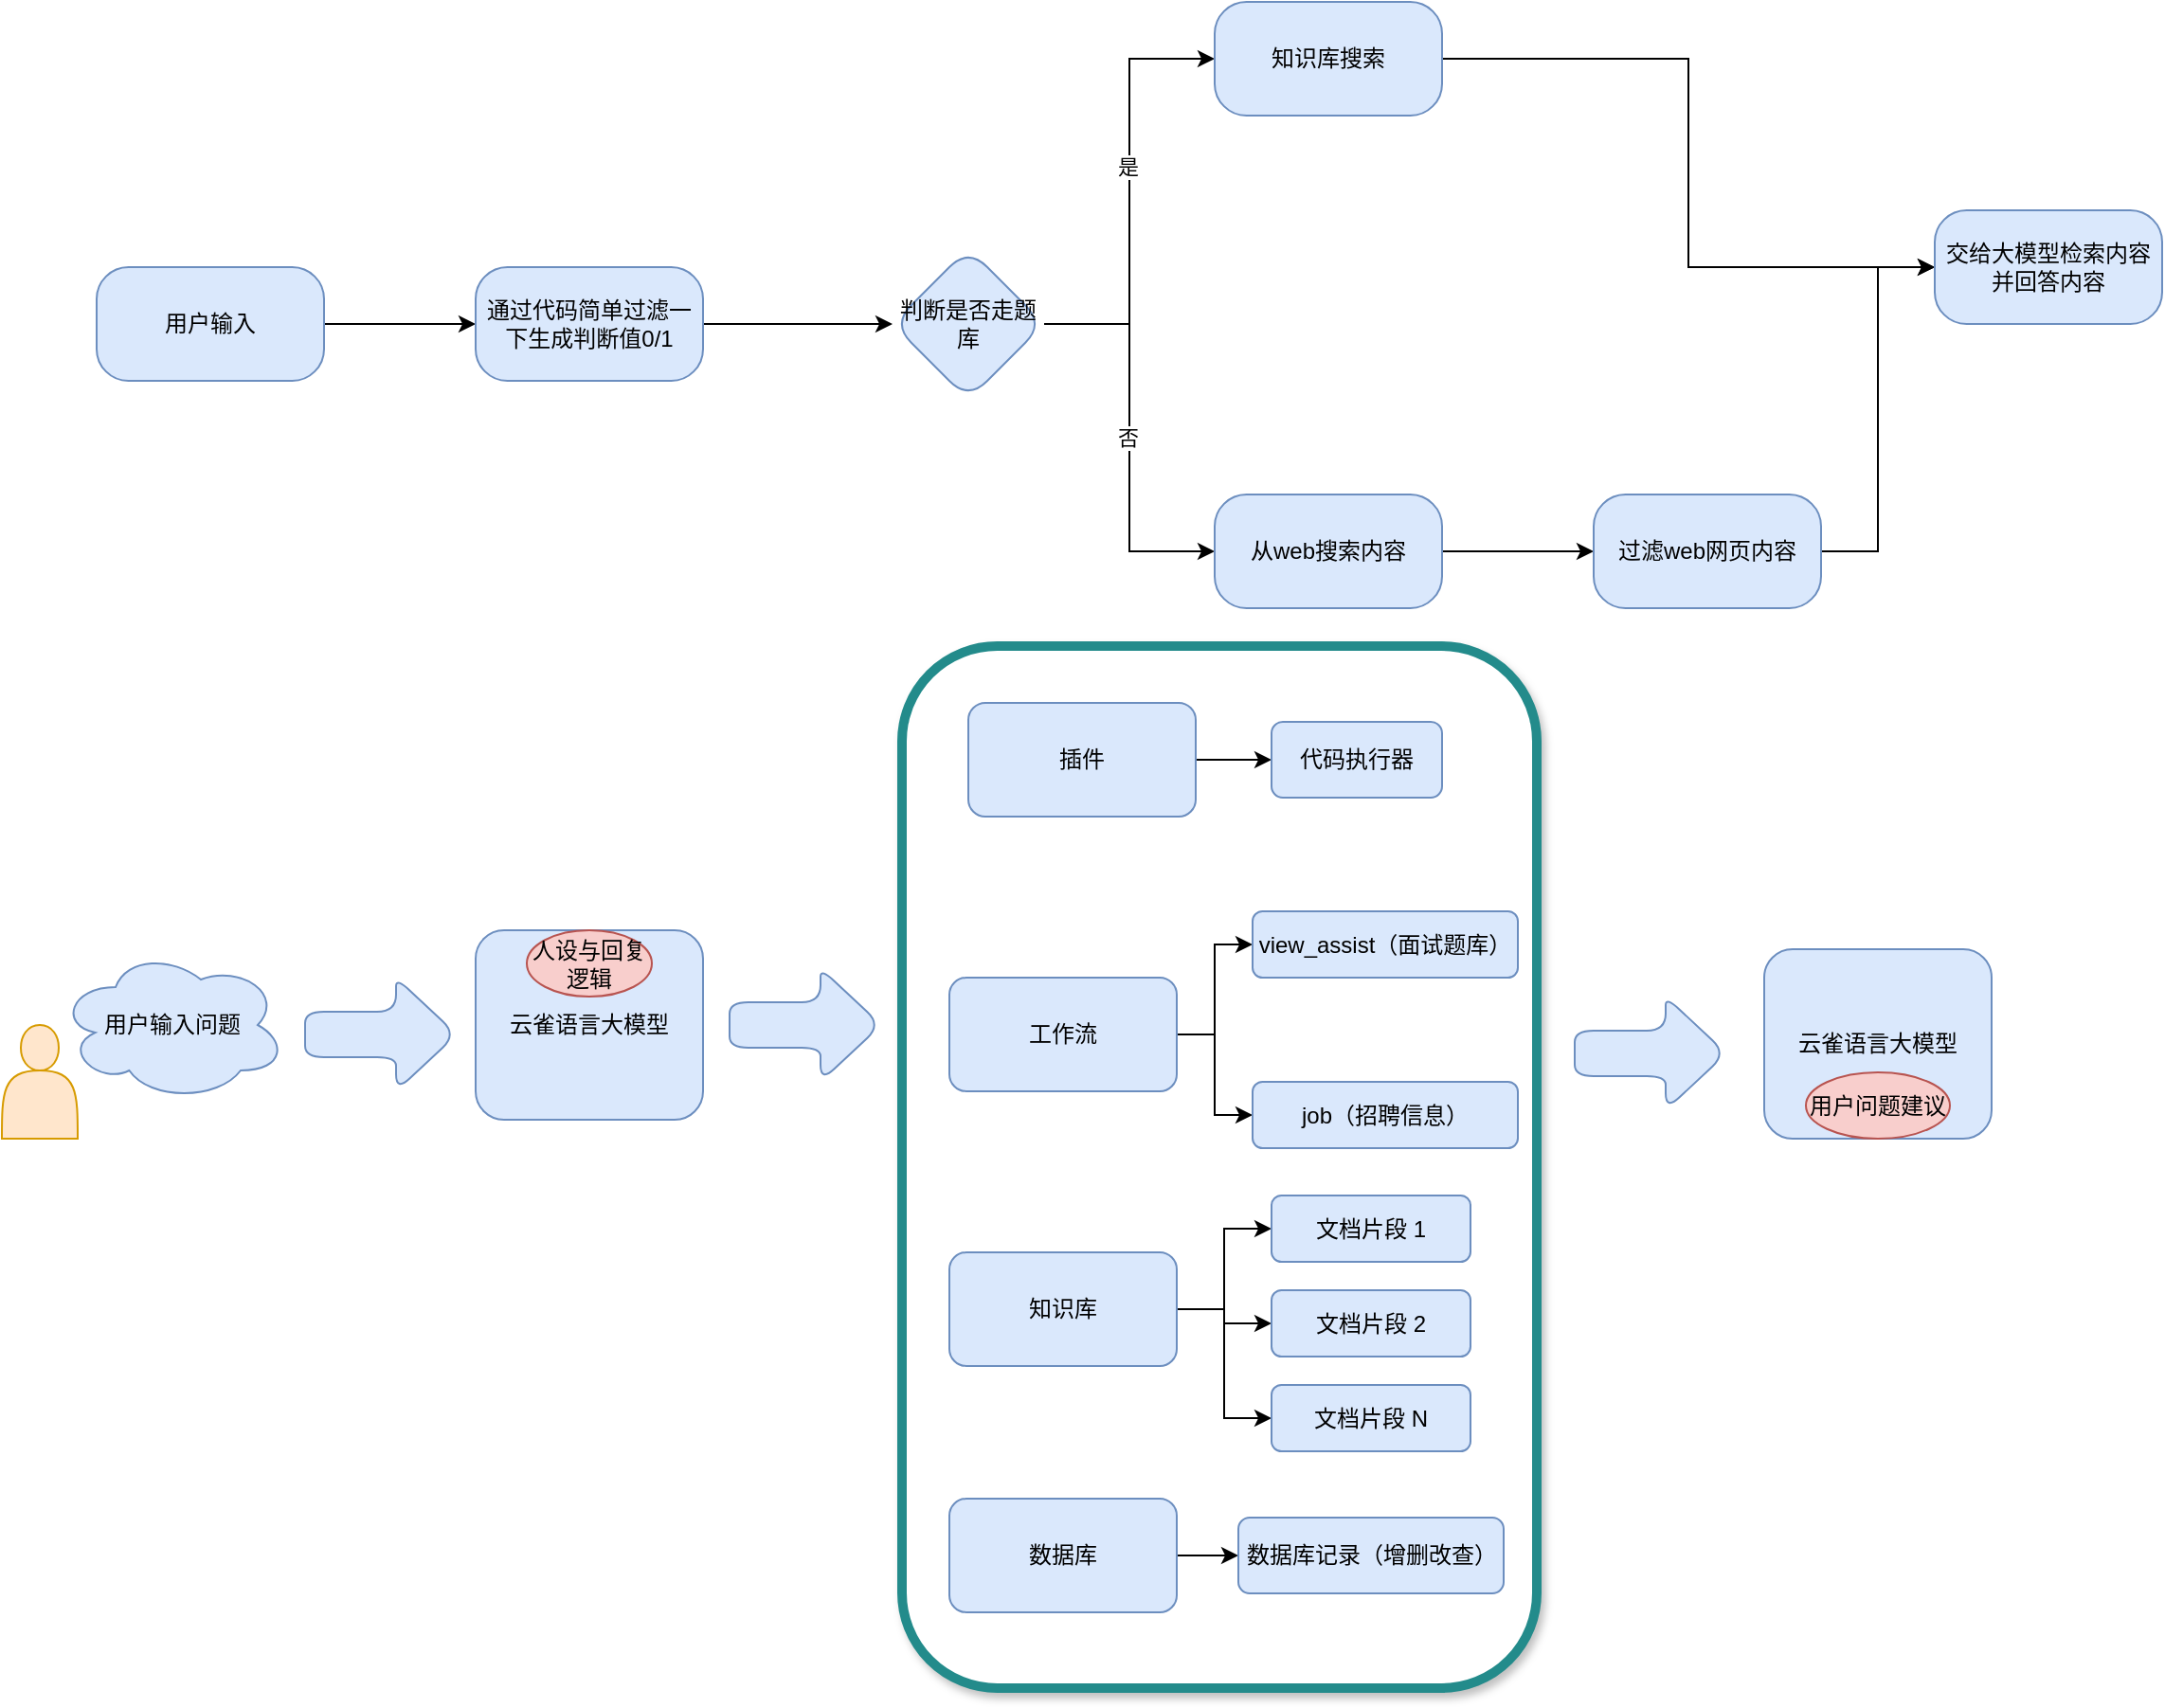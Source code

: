 <mxfile version="23.1.5" type="github">
  <diagram name="第 1 页" id="k0Vl1BLTB-rRPiJByB6M">
    <mxGraphModel dx="1511" dy="566" grid="1" gridSize="10" guides="1" tooltips="1" connect="1" arrows="1" fold="1" page="1" pageScale="1" pageWidth="827" pageHeight="1169" math="0" shadow="0">
      <root>
        <mxCell id="0" />
        <mxCell id="1" parent="0" />
        <mxCell id="7m1RZoQw7w4Fh2HZ6jhr-17" value="" style="rounded=1;whiteSpace=wrap;html=1;strokeColor=#238b8b;strokeWidth=5;shadow=1;glass=0;" vertex="1" parent="1">
          <mxGeometry x="505" y="370" width="335" height="550" as="geometry" />
        </mxCell>
        <mxCell id="nIZVXVj7oG83VnBByHiP-4" value="" style="edgeStyle=orthogonalEdgeStyle;rounded=0;orthogonalLoop=1;jettySize=auto;html=1;" parent="1" source="nIZVXVj7oG83VnBByHiP-2" target="nIZVXVj7oG83VnBByHiP-3" edge="1">
          <mxGeometry relative="1" as="geometry" />
        </mxCell>
        <mxCell id="nIZVXVj7oG83VnBByHiP-2" value="用户输入" style="rounded=1;whiteSpace=wrap;html=1;fillColor=#dae8fc;strokeColor=#6c8ebf;arcSize=28;" parent="1" vertex="1">
          <mxGeometry x="80" y="170" width="120" height="60" as="geometry" />
        </mxCell>
        <mxCell id="nIZVXVj7oG83VnBByHiP-8" value="" style="edgeStyle=orthogonalEdgeStyle;rounded=0;orthogonalLoop=1;jettySize=auto;html=1;" parent="1" source="nIZVXVj7oG83VnBByHiP-3" target="nIZVXVj7oG83VnBByHiP-7" edge="1">
          <mxGeometry relative="1" as="geometry" />
        </mxCell>
        <mxCell id="nIZVXVj7oG83VnBByHiP-3" value="通过代码简单过滤一下生成判断值0/1" style="rounded=1;whiteSpace=wrap;html=1;fillColor=#dae8fc;strokeColor=#6c8ebf;arcSize=28;" parent="1" vertex="1">
          <mxGeometry x="280" y="170" width="120" height="60" as="geometry" />
        </mxCell>
        <mxCell id="nIZVXVj7oG83VnBByHiP-11" style="edgeStyle=orthogonalEdgeStyle;rounded=0;orthogonalLoop=1;jettySize=auto;html=1;exitX=1;exitY=0.5;exitDx=0;exitDy=0;entryX=0;entryY=0.5;entryDx=0;entryDy=0;" parent="1" source="nIZVXVj7oG83VnBByHiP-7" target="nIZVXVj7oG83VnBByHiP-9" edge="1">
          <mxGeometry relative="1" as="geometry" />
        </mxCell>
        <mxCell id="nIZVXVj7oG83VnBByHiP-14" value="是" style="edgeLabel;html=1;align=center;verticalAlign=middle;resizable=0;points=[];" parent="nIZVXVj7oG83VnBByHiP-11" vertex="1" connectable="0">
          <mxGeometry x="0.113" y="1" relative="1" as="geometry">
            <mxPoint as="offset" />
          </mxGeometry>
        </mxCell>
        <mxCell id="nIZVXVj7oG83VnBByHiP-13" style="edgeStyle=orthogonalEdgeStyle;rounded=0;orthogonalLoop=1;jettySize=auto;html=1;exitX=1;exitY=0.5;exitDx=0;exitDy=0;entryX=0;entryY=0.5;entryDx=0;entryDy=0;" parent="1" source="nIZVXVj7oG83VnBByHiP-7" target="nIZVXVj7oG83VnBByHiP-12" edge="1">
          <mxGeometry relative="1" as="geometry" />
        </mxCell>
        <mxCell id="nIZVXVj7oG83VnBByHiP-15" value="否" style="edgeLabel;html=1;align=center;verticalAlign=middle;resizable=0;points=[];" parent="nIZVXVj7oG83VnBByHiP-13" vertex="1" connectable="0">
          <mxGeometry y="-1" relative="1" as="geometry">
            <mxPoint as="offset" />
          </mxGeometry>
        </mxCell>
        <mxCell id="nIZVXVj7oG83VnBByHiP-7" value="判断是否走题库" style="rhombus;whiteSpace=wrap;html=1;fillColor=#dae8fc;strokeColor=#6c8ebf;rounded=1;arcSize=28;" parent="1" vertex="1">
          <mxGeometry x="500" y="160" width="80" height="80" as="geometry" />
        </mxCell>
        <mxCell id="nIZVXVj7oG83VnBByHiP-19" style="edgeStyle=orthogonalEdgeStyle;rounded=0;orthogonalLoop=1;jettySize=auto;html=1;exitX=1;exitY=0.5;exitDx=0;exitDy=0;entryX=0;entryY=0.5;entryDx=0;entryDy=0;" parent="1" source="nIZVXVj7oG83VnBByHiP-9" target="nIZVXVj7oG83VnBByHiP-18" edge="1">
          <mxGeometry relative="1" as="geometry" />
        </mxCell>
        <mxCell id="nIZVXVj7oG83VnBByHiP-9" value="知识库搜索" style="whiteSpace=wrap;html=1;fillColor=#dae8fc;strokeColor=#6c8ebf;rounded=1;arcSize=28;" parent="1" vertex="1">
          <mxGeometry x="670" y="30" width="120" height="60" as="geometry" />
        </mxCell>
        <mxCell id="nIZVXVj7oG83VnBByHiP-17" value="" style="edgeStyle=orthogonalEdgeStyle;rounded=0;orthogonalLoop=1;jettySize=auto;html=1;" parent="1" source="nIZVXVj7oG83VnBByHiP-12" target="nIZVXVj7oG83VnBByHiP-16" edge="1">
          <mxGeometry relative="1" as="geometry" />
        </mxCell>
        <mxCell id="nIZVXVj7oG83VnBByHiP-12" value="从web搜索内容" style="whiteSpace=wrap;html=1;fillColor=#dae8fc;strokeColor=#6c8ebf;rounded=1;arcSize=28;" parent="1" vertex="1">
          <mxGeometry x="670" y="290" width="120" height="60" as="geometry" />
        </mxCell>
        <mxCell id="nIZVXVj7oG83VnBByHiP-21" style="edgeStyle=orthogonalEdgeStyle;rounded=0;orthogonalLoop=1;jettySize=auto;html=1;exitX=1;exitY=0.5;exitDx=0;exitDy=0;entryX=0;entryY=0.5;entryDx=0;entryDy=0;" parent="1" source="nIZVXVj7oG83VnBByHiP-16" target="nIZVXVj7oG83VnBByHiP-18" edge="1">
          <mxGeometry relative="1" as="geometry" />
        </mxCell>
        <mxCell id="nIZVXVj7oG83VnBByHiP-16" value="过滤web网页内容" style="whiteSpace=wrap;html=1;fillColor=#dae8fc;strokeColor=#6c8ebf;rounded=1;arcSize=28;" parent="1" vertex="1">
          <mxGeometry x="870" y="290" width="120" height="60" as="geometry" />
        </mxCell>
        <mxCell id="nIZVXVj7oG83VnBByHiP-18" value="交给大模型检索内容并回答内容" style="whiteSpace=wrap;html=1;fillColor=#dae8fc;strokeColor=#6c8ebf;rounded=1;arcSize=28;" parent="1" vertex="1">
          <mxGeometry x="1050" y="140" width="120" height="60" as="geometry" />
        </mxCell>
        <mxCell id="7m1RZoQw7w4Fh2HZ6jhr-2" value="用户输入问题" style="ellipse;shape=cloud;whiteSpace=wrap;html=1;fillColor=#dae8fc;strokeColor=#6c8ebf;" vertex="1" parent="1">
          <mxGeometry x="60" y="530" width="120" height="80" as="geometry" />
        </mxCell>
        <mxCell id="7m1RZoQw7w4Fh2HZ6jhr-3" value="" style="shape=actor;whiteSpace=wrap;html=1;fillColor=#ffe6cc;strokeColor=#d79b00;" vertex="1" parent="1">
          <mxGeometry x="30" y="570" width="40" height="60" as="geometry" />
        </mxCell>
        <mxCell id="7m1RZoQw7w4Fh2HZ6jhr-4" value="云雀语言大模型" style="rounded=1;whiteSpace=wrap;html=1;fillColor=#dae8fc;strokeColor=#6c8ebf;" vertex="1" parent="1">
          <mxGeometry x="280" y="520" width="120" height="100" as="geometry" />
        </mxCell>
        <mxCell id="7m1RZoQw7w4Fh2HZ6jhr-20" value="" style="edgeStyle=orthogonalEdgeStyle;rounded=0;orthogonalLoop=1;jettySize=auto;html=1;" edge="1" parent="1" source="7m1RZoQw7w4Fh2HZ6jhr-6" target="7m1RZoQw7w4Fh2HZ6jhr-19">
          <mxGeometry relative="1" as="geometry" />
        </mxCell>
        <mxCell id="7m1RZoQw7w4Fh2HZ6jhr-6" value="插件" style="rounded=1;whiteSpace=wrap;html=1;fillColor=#dae8fc;strokeColor=#6c8ebf;" vertex="1" parent="1">
          <mxGeometry x="540" y="400" width="120" height="60" as="geometry" />
        </mxCell>
        <mxCell id="7m1RZoQw7w4Fh2HZ6jhr-8" value="人设与回复逻辑" style="ellipse;whiteSpace=wrap;html=1;fillColor=#f8cecc;strokeColor=#b85450;" vertex="1" parent="1">
          <mxGeometry x="307" y="520" width="66" height="35" as="geometry" />
        </mxCell>
        <mxCell id="7m1RZoQw7w4Fh2HZ6jhr-23" style="rounded=0;orthogonalLoop=1;jettySize=auto;html=1;exitX=1;exitY=0.5;exitDx=0;exitDy=0;entryX=0;entryY=0.5;entryDx=0;entryDy=0;edgeStyle=orthogonalEdgeStyle;" edge="1" parent="1" source="7m1RZoQw7w4Fh2HZ6jhr-10" target="7m1RZoQw7w4Fh2HZ6jhr-21">
          <mxGeometry relative="1" as="geometry" />
        </mxCell>
        <mxCell id="7m1RZoQw7w4Fh2HZ6jhr-25" style="edgeStyle=orthogonalEdgeStyle;rounded=0;orthogonalLoop=1;jettySize=auto;html=1;exitX=1;exitY=0.5;exitDx=0;exitDy=0;" edge="1" parent="1" source="7m1RZoQw7w4Fh2HZ6jhr-10" target="7m1RZoQw7w4Fh2HZ6jhr-24">
          <mxGeometry relative="1" as="geometry" />
        </mxCell>
        <mxCell id="7m1RZoQw7w4Fh2HZ6jhr-10" value="工作流" style="rounded=1;whiteSpace=wrap;html=1;fillColor=#dae8fc;strokeColor=#6c8ebf;" vertex="1" parent="1">
          <mxGeometry x="530" y="545" width="120" height="60" as="geometry" />
        </mxCell>
        <mxCell id="7m1RZoQw7w4Fh2HZ6jhr-13" value="" style="shape=singleArrow;whiteSpace=wrap;html=1;arrowWidth=0.4;arrowSize=0.4;fillColor=#dae8fc;strokeColor=#6c8ebf;rounded=1;" vertex="1" parent="1">
          <mxGeometry x="414" y="540" width="80" height="60" as="geometry" />
        </mxCell>
        <mxCell id="7m1RZoQw7w4Fh2HZ6jhr-11" value="" style="shape=singleArrow;whiteSpace=wrap;html=1;arrowWidth=0.4;arrowSize=0.4;fillColor=#dae8fc;strokeColor=#6c8ebf;rounded=1;" vertex="1" parent="1">
          <mxGeometry x="190" y="545" width="80" height="60" as="geometry" />
        </mxCell>
        <mxCell id="7m1RZoQw7w4Fh2HZ6jhr-19" value="代码执行器" style="rounded=1;whiteSpace=wrap;html=1;fillColor=#dae8fc;strokeColor=#6c8ebf;" vertex="1" parent="1">
          <mxGeometry x="700" y="410" width="90" height="40" as="geometry" />
        </mxCell>
        <mxCell id="7m1RZoQw7w4Fh2HZ6jhr-21" value="view_assist（面试题库）" style="rounded=1;whiteSpace=wrap;html=1;fillColor=#dae8fc;strokeColor=#6c8ebf;" vertex="1" parent="1">
          <mxGeometry x="690" y="510" width="140" height="35" as="geometry" />
        </mxCell>
        <mxCell id="7m1RZoQw7w4Fh2HZ6jhr-24" value="job（招聘信息）" style="rounded=1;whiteSpace=wrap;html=1;fillColor=#dae8fc;strokeColor=#6c8ebf;" vertex="1" parent="1">
          <mxGeometry x="690" y="600" width="140" height="35" as="geometry" />
        </mxCell>
        <mxCell id="7m1RZoQw7w4Fh2HZ6jhr-30" style="edgeStyle=orthogonalEdgeStyle;rounded=0;orthogonalLoop=1;jettySize=auto;html=1;exitX=1;exitY=0.5;exitDx=0;exitDy=0;" edge="1" parent="1" source="7m1RZoQw7w4Fh2HZ6jhr-26" target="7m1RZoQw7w4Fh2HZ6jhr-27">
          <mxGeometry relative="1" as="geometry" />
        </mxCell>
        <mxCell id="7m1RZoQw7w4Fh2HZ6jhr-31" style="edgeStyle=orthogonalEdgeStyle;rounded=0;orthogonalLoop=1;jettySize=auto;html=1;exitX=1;exitY=0.5;exitDx=0;exitDy=0;entryX=0;entryY=0.5;entryDx=0;entryDy=0;" edge="1" parent="1" source="7m1RZoQw7w4Fh2HZ6jhr-26" target="7m1RZoQw7w4Fh2HZ6jhr-28">
          <mxGeometry relative="1" as="geometry" />
        </mxCell>
        <mxCell id="7m1RZoQw7w4Fh2HZ6jhr-32" style="edgeStyle=orthogonalEdgeStyle;rounded=0;orthogonalLoop=1;jettySize=auto;html=1;exitX=1;exitY=0.5;exitDx=0;exitDy=0;entryX=0;entryY=0.5;entryDx=0;entryDy=0;" edge="1" parent="1" source="7m1RZoQw7w4Fh2HZ6jhr-26" target="7m1RZoQw7w4Fh2HZ6jhr-29">
          <mxGeometry relative="1" as="geometry" />
        </mxCell>
        <mxCell id="7m1RZoQw7w4Fh2HZ6jhr-26" value="知识库" style="rounded=1;whiteSpace=wrap;html=1;fillColor=#dae8fc;strokeColor=#6c8ebf;" vertex="1" parent="1">
          <mxGeometry x="530" y="690" width="120" height="60" as="geometry" />
        </mxCell>
        <mxCell id="7m1RZoQw7w4Fh2HZ6jhr-27" value="文档片段 1" style="rounded=1;whiteSpace=wrap;html=1;fillColor=#dae8fc;strokeColor=#6c8ebf;" vertex="1" parent="1">
          <mxGeometry x="700" y="660" width="105" height="35" as="geometry" />
        </mxCell>
        <mxCell id="7m1RZoQw7w4Fh2HZ6jhr-28" value="文档片段 2" style="rounded=1;whiteSpace=wrap;html=1;fillColor=#dae8fc;strokeColor=#6c8ebf;" vertex="1" parent="1">
          <mxGeometry x="700" y="710" width="105" height="35" as="geometry" />
        </mxCell>
        <mxCell id="7m1RZoQw7w4Fh2HZ6jhr-29" value="文档片段 N" style="rounded=1;whiteSpace=wrap;html=1;fillColor=#dae8fc;strokeColor=#6c8ebf;" vertex="1" parent="1">
          <mxGeometry x="700" y="760" width="105" height="35" as="geometry" />
        </mxCell>
        <mxCell id="7m1RZoQw7w4Fh2HZ6jhr-35" value="" style="edgeStyle=orthogonalEdgeStyle;rounded=0;orthogonalLoop=1;jettySize=auto;html=1;" edge="1" parent="1" source="7m1RZoQw7w4Fh2HZ6jhr-33" target="7m1RZoQw7w4Fh2HZ6jhr-34">
          <mxGeometry relative="1" as="geometry" />
        </mxCell>
        <mxCell id="7m1RZoQw7w4Fh2HZ6jhr-33" value="数据库" style="rounded=1;whiteSpace=wrap;html=1;fillColor=#dae8fc;strokeColor=#6c8ebf;" vertex="1" parent="1">
          <mxGeometry x="530" y="820" width="120" height="60" as="geometry" />
        </mxCell>
        <mxCell id="7m1RZoQw7w4Fh2HZ6jhr-34" value="数据库记录（增删改查）" style="rounded=1;whiteSpace=wrap;html=1;fillColor=#dae8fc;strokeColor=#6c8ebf;" vertex="1" parent="1">
          <mxGeometry x="682.5" y="830" width="140" height="40" as="geometry" />
        </mxCell>
        <mxCell id="7m1RZoQw7w4Fh2HZ6jhr-36" value="" style="shape=singleArrow;whiteSpace=wrap;html=1;arrowWidth=0.4;arrowSize=0.4;fillColor=#dae8fc;strokeColor=#6c8ebf;rounded=1;" vertex="1" parent="1">
          <mxGeometry x="860" y="555" width="80" height="60" as="geometry" />
        </mxCell>
        <mxCell id="7m1RZoQw7w4Fh2HZ6jhr-37" value="云雀语言大模型" style="rounded=1;whiteSpace=wrap;html=1;fillColor=#dae8fc;strokeColor=#6c8ebf;" vertex="1" parent="1">
          <mxGeometry x="960" y="530" width="120" height="100" as="geometry" />
        </mxCell>
        <mxCell id="7m1RZoQw7w4Fh2HZ6jhr-38" value="用户问题建议" style="ellipse;whiteSpace=wrap;html=1;fillColor=#f8cecc;strokeColor=#b85450;" vertex="1" parent="1">
          <mxGeometry x="982" y="595" width="76" height="35" as="geometry" />
        </mxCell>
      </root>
    </mxGraphModel>
  </diagram>
</mxfile>
